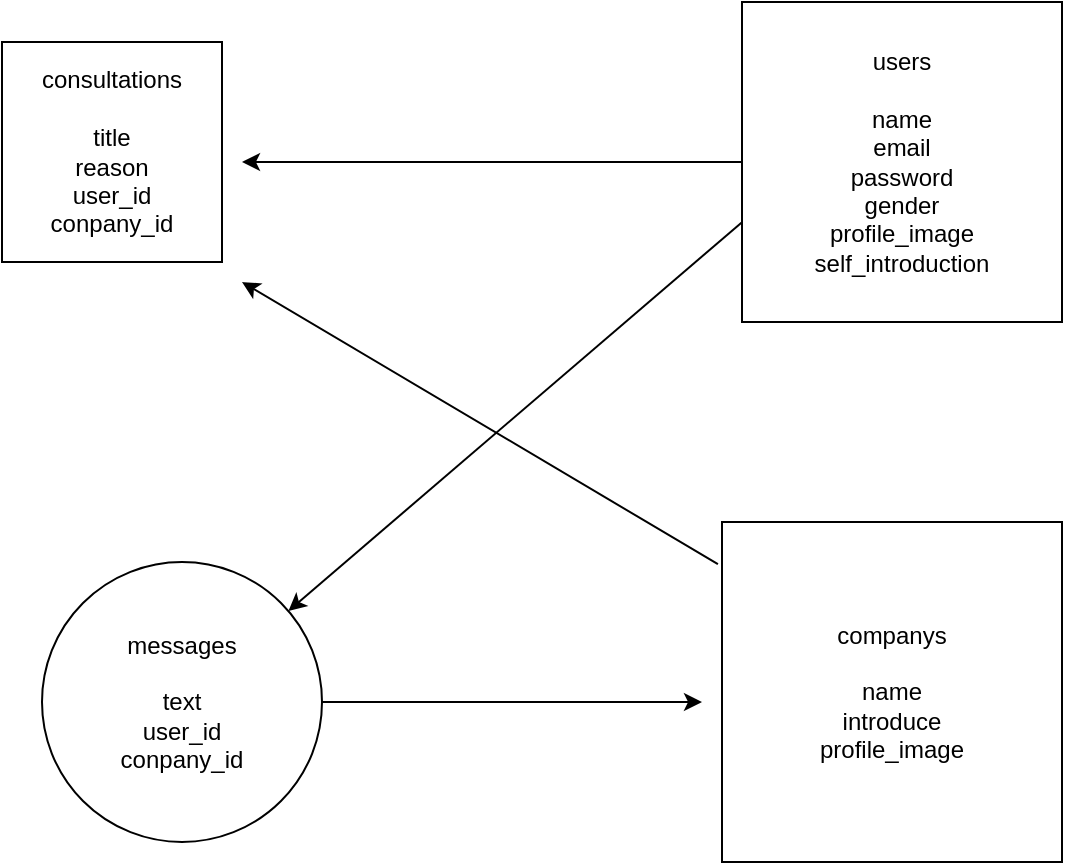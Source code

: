 <mxfile>
    <diagram id="nMCjBTkqw9BxSlk1_QRo" name="ページ1">
        <mxGraphModel dx="552" dy="520" grid="1" gridSize="10" guides="0" tooltips="1" connect="1" arrows="1" fold="1" page="1" pageScale="1" pageWidth="827" pageHeight="1169" math="0" shadow="0">
            <root>
                <mxCell id="0"/>
                <mxCell id="1" parent="0"/>
                <mxCell id="2" value="consultations&lt;br&gt;&lt;br&gt;title&lt;br&gt;reason&lt;br&gt;user_id&lt;br&gt;conpany_id" style="whiteSpace=wrap;html=1;aspect=fixed;" parent="1" vertex="1">
                    <mxGeometry y="120" width="110" height="110" as="geometry"/>
                </mxCell>
                <mxCell id="11" style="edgeStyle=orthogonalEdgeStyle;rounded=0;orthogonalLoop=1;jettySize=auto;html=1;" parent="1" source="3" edge="1">
                    <mxGeometry relative="1" as="geometry">
                        <mxPoint x="120" y="180" as="targetPoint"/>
                        <Array as="points">
                            <mxPoint x="120" y="180"/>
                        </Array>
                    </mxGeometry>
                </mxCell>
                <mxCell id="3" value="users&lt;br&gt;&lt;br&gt;name&lt;br&gt;email&lt;br&gt;password&lt;br&gt;gender&lt;br&gt;profile_image&lt;br&gt;self_introduction" style="whiteSpace=wrap;html=1;aspect=fixed;" parent="1" vertex="1">
                    <mxGeometry x="370" y="100" width="160" height="160" as="geometry"/>
                </mxCell>
                <mxCell id="12" value="companys&lt;br&gt;&lt;br&gt;name&lt;br&gt;introduce&lt;br&gt;profile_image" style="whiteSpace=wrap;html=1;aspect=fixed;" parent="1" vertex="1">
                    <mxGeometry x="360" y="360" width="170" height="170" as="geometry"/>
                </mxCell>
                <mxCell id="28" style="edgeStyle=orthogonalEdgeStyle;rounded=0;orthogonalLoop=1;jettySize=auto;html=1;" edge="1" parent="1" source="15">
                    <mxGeometry relative="1" as="geometry">
                        <mxPoint x="350" y="450" as="targetPoint"/>
                    </mxGeometry>
                </mxCell>
                <mxCell id="15" value="messages&lt;br&gt;&lt;br&gt;text&lt;br&gt;user_id&lt;br&gt;conpany_id" style="ellipse;whiteSpace=wrap;html=1;aspect=fixed;" vertex="1" parent="1">
                    <mxGeometry x="20" y="380" width="140" height="140" as="geometry"/>
                </mxCell>
                <mxCell id="26" value="" style="endArrow=classic;html=1;exitX=-0.012;exitY=0.124;exitDx=0;exitDy=0;exitPerimeter=0;" edge="1" parent="1" source="12">
                    <mxGeometry width="50" height="50" relative="1" as="geometry">
                        <mxPoint x="230" y="320" as="sourcePoint"/>
                        <mxPoint x="120" y="240" as="targetPoint"/>
                    </mxGeometry>
                </mxCell>
                <mxCell id="27" value="" style="endArrow=classic;html=1;exitX=0;exitY=0.688;exitDx=0;exitDy=0;exitPerimeter=0;" edge="1" parent="1" source="3" target="15">
                    <mxGeometry width="50" height="50" relative="1" as="geometry">
                        <mxPoint x="310" y="340" as="sourcePoint"/>
                        <mxPoint x="360" y="290" as="targetPoint"/>
                    </mxGeometry>
                </mxCell>
            </root>
        </mxGraphModel>
    </diagram>
</mxfile>
